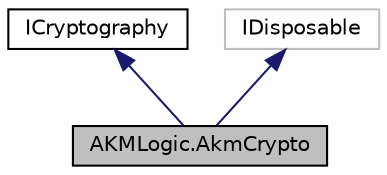 digraph "AKMLogic.AkmCrypto"
{
 // LATEX_PDF_SIZE
  edge [fontname="Helvetica",fontsize="10",labelfontname="Helvetica",labelfontsize="10"];
  node [fontname="Helvetica",fontsize="10",shape=record];
  Node1 [label="AKMLogic.AkmCrypto",height=0.2,width=0.4,color="black", fillcolor="grey75", style="filled", fontcolor="black",tooltip="Default cryptographic service provider for encryption, decryption and hash value checks"];
  Node2 -> Node1 [dir="back",color="midnightblue",fontsize="10",style="solid",fontname="Helvetica"];
  Node2 [label="ICryptography",height=0.2,width=0.4,color="black", fillcolor="white", style="filled",URL="$interface_a_k_m_interface_1_1_i_cryptography.html",tooltip=" "];
  Node3 -> Node1 [dir="back",color="midnightblue",fontsize="10",style="solid",fontname="Helvetica"];
  Node3 [label="IDisposable",height=0.2,width=0.4,color="grey75", fillcolor="white", style="filled",tooltip=" "];
}
